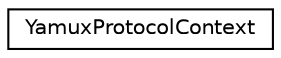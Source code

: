 digraph "Graphical Class Hierarchy"
{
  edge [fontname="Helvetica",fontsize="10",labelfontname="Helvetica",labelfontsize="10"];
  node [fontname="Helvetica",fontsize="10",shape=record];
  rankdir="LR";
  Node0 [label="YamuxProtocolContext",height=0.2,width=0.4,color="black", fillcolor="white", style="filled",URL="$struct_yamux_protocol_context.html"];
}
